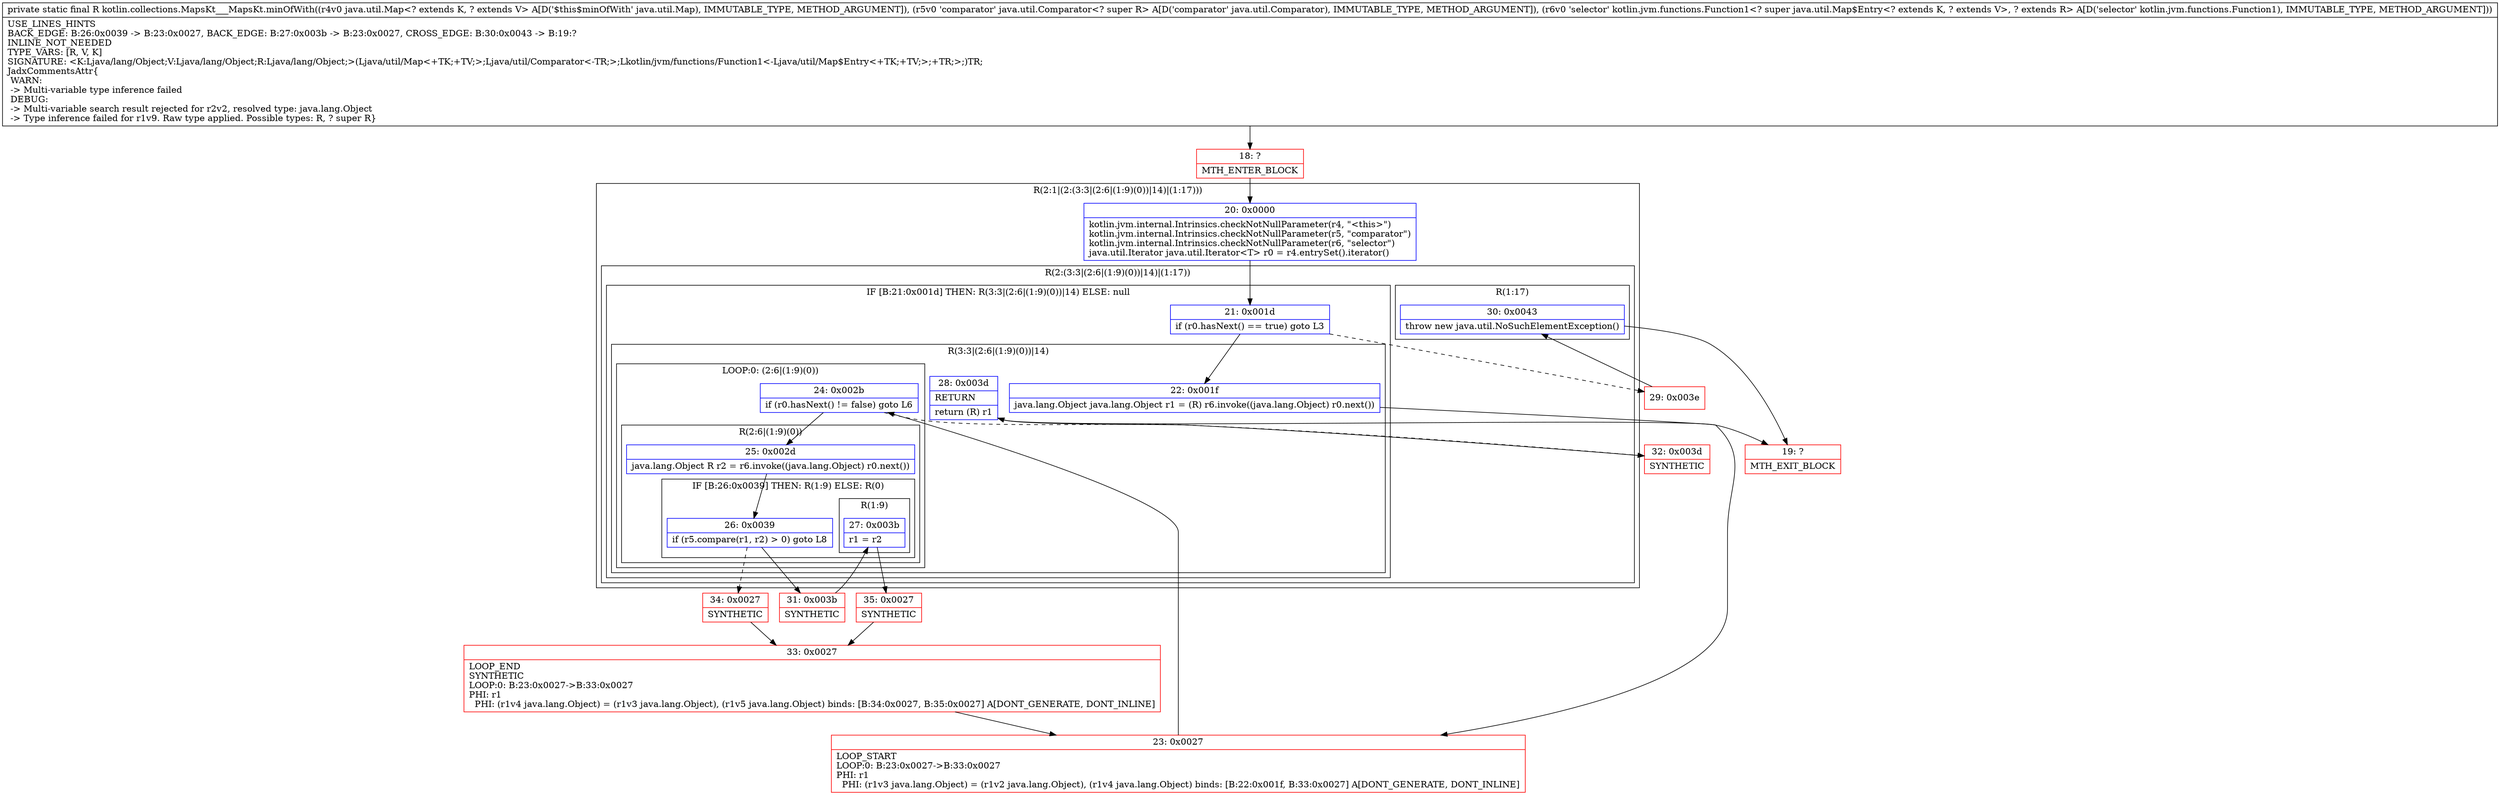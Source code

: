 digraph "CFG forkotlin.collections.MapsKt___MapsKt.minOfWith(Ljava\/util\/Map;Ljava\/util\/Comparator;Lkotlin\/jvm\/functions\/Function1;)Ljava\/lang\/Object;" {
subgraph cluster_Region_998736030 {
label = "R(2:1|(2:(3:3|(2:6|(1:9)(0))|14)|(1:17)))";
node [shape=record,color=blue];
Node_20 [shape=record,label="{20\:\ 0x0000|kotlin.jvm.internal.Intrinsics.checkNotNullParameter(r4, \"\<this\>\")\lkotlin.jvm.internal.Intrinsics.checkNotNullParameter(r5, \"comparator\")\lkotlin.jvm.internal.Intrinsics.checkNotNullParameter(r6, \"selector\")\ljava.util.Iterator java.util.Iterator\<T\> r0 = r4.entrySet().iterator()\l}"];
subgraph cluster_Region_1051656795 {
label = "R(2:(3:3|(2:6|(1:9)(0))|14)|(1:17))";
node [shape=record,color=blue];
subgraph cluster_IfRegion_1463675230 {
label = "IF [B:21:0x001d] THEN: R(3:3|(2:6|(1:9)(0))|14) ELSE: null";
node [shape=record,color=blue];
Node_21 [shape=record,label="{21\:\ 0x001d|if (r0.hasNext() == true) goto L3\l}"];
subgraph cluster_Region_203383596 {
label = "R(3:3|(2:6|(1:9)(0))|14)";
node [shape=record,color=blue];
Node_22 [shape=record,label="{22\:\ 0x001f|java.lang.Object java.lang.Object r1 = (R) r6.invoke((java.lang.Object) r0.next())\l}"];
subgraph cluster_LoopRegion_918037595 {
label = "LOOP:0: (2:6|(1:9)(0))";
node [shape=record,color=blue];
Node_24 [shape=record,label="{24\:\ 0x002b|if (r0.hasNext() != false) goto L6\l}"];
subgraph cluster_Region_834453858 {
label = "R(2:6|(1:9)(0))";
node [shape=record,color=blue];
Node_25 [shape=record,label="{25\:\ 0x002d|java.lang.Object R r2 = r6.invoke((java.lang.Object) r0.next())\l}"];
subgraph cluster_IfRegion_2122497299 {
label = "IF [B:26:0x0039] THEN: R(1:9) ELSE: R(0)";
node [shape=record,color=blue];
Node_26 [shape=record,label="{26\:\ 0x0039|if (r5.compare(r1, r2) \> 0) goto L8\l}"];
subgraph cluster_Region_158574866 {
label = "R(1:9)";
node [shape=record,color=blue];
Node_27 [shape=record,label="{27\:\ 0x003b|r1 = r2\l}"];
}
subgraph cluster_Region_1058621787 {
label = "R(0)";
node [shape=record,color=blue];
}
}
}
}
Node_28 [shape=record,label="{28\:\ 0x003d|RETURN\l|return (R) r1\l}"];
}
}
subgraph cluster_Region_2002271734 {
label = "R(1:17)";
node [shape=record,color=blue];
Node_30 [shape=record,label="{30\:\ 0x0043|throw new java.util.NoSuchElementException()\l}"];
}
}
}
Node_18 [shape=record,color=red,label="{18\:\ ?|MTH_ENTER_BLOCK\l}"];
Node_23 [shape=record,color=red,label="{23\:\ 0x0027|LOOP_START\lLOOP:0: B:23:0x0027\-\>B:33:0x0027\lPHI: r1 \l  PHI: (r1v3 java.lang.Object) = (r1v2 java.lang.Object), (r1v4 java.lang.Object) binds: [B:22:0x001f, B:33:0x0027] A[DONT_GENERATE, DONT_INLINE]\l}"];
Node_31 [shape=record,color=red,label="{31\:\ 0x003b|SYNTHETIC\l}"];
Node_35 [shape=record,color=red,label="{35\:\ 0x0027|SYNTHETIC\l}"];
Node_33 [shape=record,color=red,label="{33\:\ 0x0027|LOOP_END\lSYNTHETIC\lLOOP:0: B:23:0x0027\-\>B:33:0x0027\lPHI: r1 \l  PHI: (r1v4 java.lang.Object) = (r1v3 java.lang.Object), (r1v5 java.lang.Object) binds: [B:34:0x0027, B:35:0x0027] A[DONT_GENERATE, DONT_INLINE]\l}"];
Node_34 [shape=record,color=red,label="{34\:\ 0x0027|SYNTHETIC\l}"];
Node_32 [shape=record,color=red,label="{32\:\ 0x003d|SYNTHETIC\l}"];
Node_19 [shape=record,color=red,label="{19\:\ ?|MTH_EXIT_BLOCK\l}"];
Node_29 [shape=record,color=red,label="{29\:\ 0x003e}"];
MethodNode[shape=record,label="{private static final R kotlin.collections.MapsKt___MapsKt.minOfWith((r4v0 java.util.Map\<? extends K, ? extends V\> A[D('$this$minOfWith' java.util.Map), IMMUTABLE_TYPE, METHOD_ARGUMENT]), (r5v0 'comparator' java.util.Comparator\<? super R\> A[D('comparator' java.util.Comparator), IMMUTABLE_TYPE, METHOD_ARGUMENT]), (r6v0 'selector' kotlin.jvm.functions.Function1\<? super java.util.Map$Entry\<? extends K, ? extends V\>, ? extends R\> A[D('selector' kotlin.jvm.functions.Function1), IMMUTABLE_TYPE, METHOD_ARGUMENT]))  | USE_LINES_HINTS\lBACK_EDGE: B:26:0x0039 \-\> B:23:0x0027, BACK_EDGE: B:27:0x003b \-\> B:23:0x0027, CROSS_EDGE: B:30:0x0043 \-\> B:19:?\lINLINE_NOT_NEEDED\lTYPE_VARS: [R, V, K]\lSIGNATURE: \<K:Ljava\/lang\/Object;V:Ljava\/lang\/Object;R:Ljava\/lang\/Object;\>(Ljava\/util\/Map\<+TK;+TV;\>;Ljava\/util\/Comparator\<\-TR;\>;Lkotlin\/jvm\/functions\/Function1\<\-Ljava\/util\/Map$Entry\<+TK;+TV;\>;+TR;\>;)TR;\lJadxCommentsAttr\{\l WARN: \l \-\> Multi\-variable type inference failed\l DEBUG: \l \-\> Multi\-variable search result rejected for r2v2, resolved type: java.lang.Object\l \-\> Type inference failed for r1v9. Raw type applied. Possible types: R, ? super R\}\l}"];
MethodNode -> Node_18;Node_20 -> Node_21;
Node_21 -> Node_22;
Node_21 -> Node_29[style=dashed];
Node_22 -> Node_23;
Node_24 -> Node_25;
Node_24 -> Node_32[style=dashed];
Node_25 -> Node_26;
Node_26 -> Node_31;
Node_26 -> Node_34[style=dashed];
Node_27 -> Node_35;
Node_28 -> Node_19;
Node_30 -> Node_19;
Node_18 -> Node_20;
Node_23 -> Node_24;
Node_31 -> Node_27;
Node_35 -> Node_33;
Node_33 -> Node_23;
Node_34 -> Node_33;
Node_32 -> Node_28;
Node_29 -> Node_30;
}

